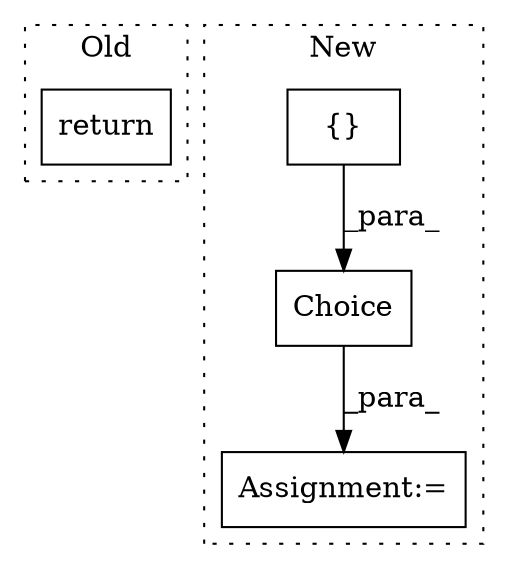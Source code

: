 digraph G {
subgraph cluster0 {
1 [label="return" a="41" s="3528" l="7" shape="box"];
label = "Old";
style="dotted";
}
subgraph cluster1 {
2 [label="Choice" a="32" s="3583,3645" l="7,1" shape="box"];
3 [label="{}" a="4" s="3614,3644" l="1,1" shape="box"];
4 [label="Assignment:=" a="7" s="3579" l="1" shape="box"];
label = "New";
style="dotted";
}
2 -> 4 [label="_para_"];
3 -> 2 [label="_para_"];
}